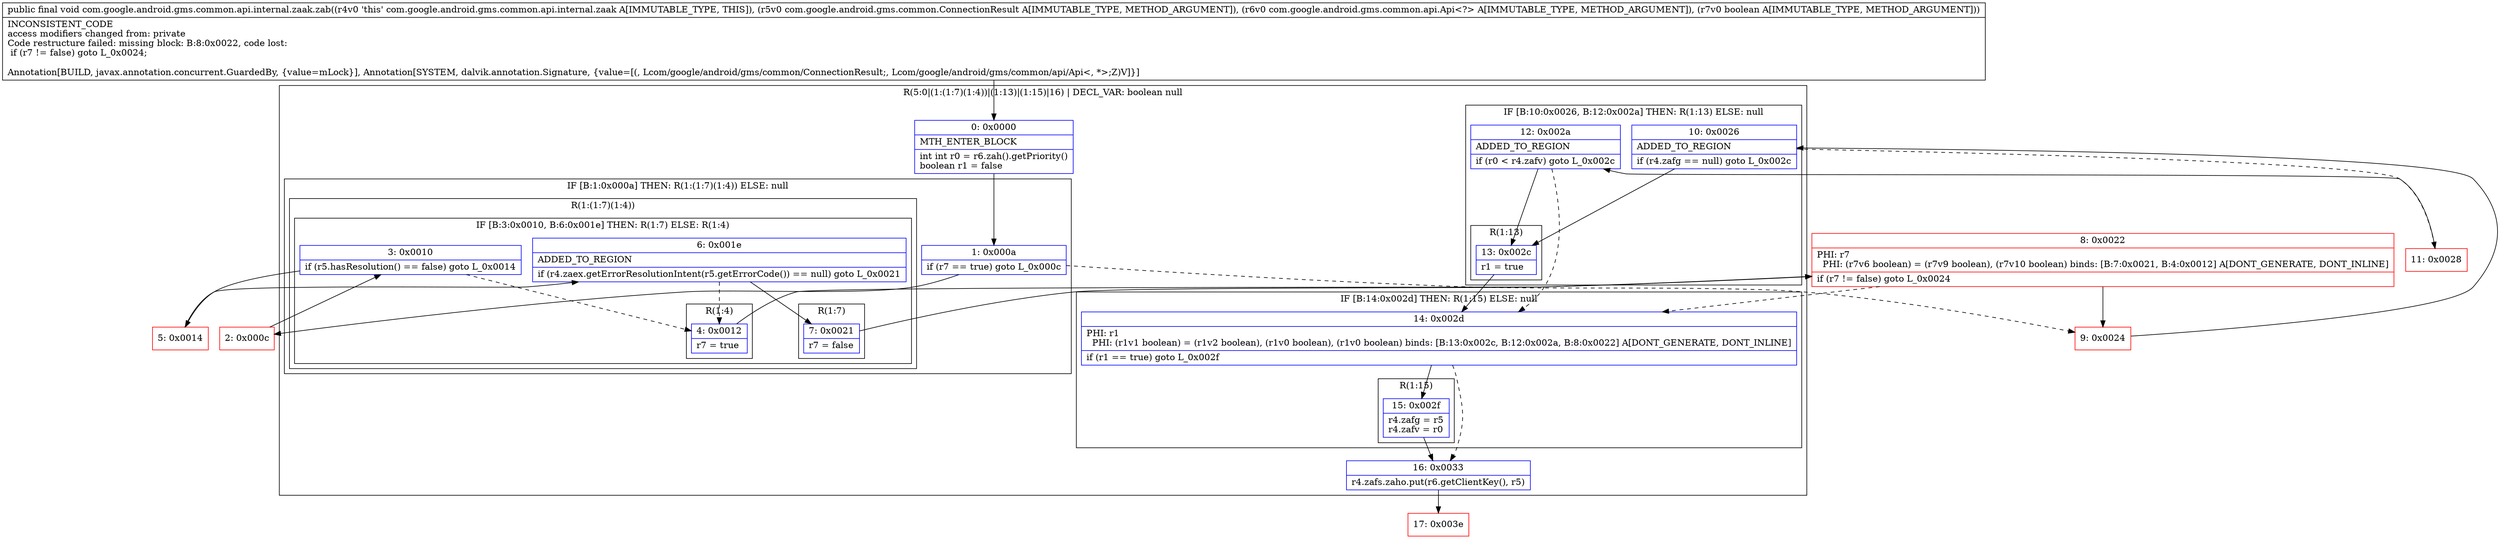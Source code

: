 digraph "CFG forcom.google.android.gms.common.api.internal.zaak.zab(Lcom\/google\/android\/gms\/common\/ConnectionResult;Lcom\/google\/android\/gms\/common\/api\/Api;Z)V" {
subgraph cluster_Region_163326903 {
label = "R(5:0|(1:(1:7)(1:4))|(1:13)|(1:15)|16) | DECL_VAR: boolean null\l";
node [shape=record,color=blue];
Node_0 [shape=record,label="{0\:\ 0x0000|MTH_ENTER_BLOCK\l|int int r0 = r6.zah().getPriority()\lboolean r1 = false\l}"];
subgraph cluster_IfRegion_1314527085 {
label = "IF [B:1:0x000a] THEN: R(1:(1:7)(1:4)) ELSE: null";
node [shape=record,color=blue];
Node_1 [shape=record,label="{1\:\ 0x000a|if (r7 == true) goto L_0x000c\l}"];
subgraph cluster_Region_329144935 {
label = "R(1:(1:7)(1:4))";
node [shape=record,color=blue];
subgraph cluster_IfRegion_1310159968 {
label = "IF [B:3:0x0010, B:6:0x001e] THEN: R(1:7) ELSE: R(1:4)";
node [shape=record,color=blue];
Node_3 [shape=record,label="{3\:\ 0x0010|if (r5.hasResolution() == false) goto L_0x0014\l}"];
Node_6 [shape=record,label="{6\:\ 0x001e|ADDED_TO_REGION\l|if (r4.zaex.getErrorResolutionIntent(r5.getErrorCode()) == null) goto L_0x0021\l}"];
subgraph cluster_Region_1388078611 {
label = "R(1:7)";
node [shape=record,color=blue];
Node_7 [shape=record,label="{7\:\ 0x0021|r7 = false\l}"];
}
subgraph cluster_Region_1240190128 {
label = "R(1:4)";
node [shape=record,color=blue];
Node_4 [shape=record,label="{4\:\ 0x0012|r7 = true\l}"];
}
}
}
}
subgraph cluster_IfRegion_277689065 {
label = "IF [B:10:0x0026, B:12:0x002a] THEN: R(1:13) ELSE: null";
node [shape=record,color=blue];
Node_10 [shape=record,label="{10\:\ 0x0026|ADDED_TO_REGION\l|if (r4.zafg == null) goto L_0x002c\l}"];
Node_12 [shape=record,label="{12\:\ 0x002a|ADDED_TO_REGION\l|if (r0 \< r4.zafv) goto L_0x002c\l}"];
subgraph cluster_Region_1129740725 {
label = "R(1:13)";
node [shape=record,color=blue];
Node_13 [shape=record,label="{13\:\ 0x002c|r1 = true\l}"];
}
}
subgraph cluster_IfRegion_736039931 {
label = "IF [B:14:0x002d] THEN: R(1:15) ELSE: null";
node [shape=record,color=blue];
Node_14 [shape=record,label="{14\:\ 0x002d|PHI: r1 \l  PHI: (r1v1 boolean) = (r1v2 boolean), (r1v0 boolean), (r1v0 boolean) binds: [B:13:0x002c, B:12:0x002a, B:8:0x0022] A[DONT_GENERATE, DONT_INLINE]\l|if (r1 == true) goto L_0x002f\l}"];
subgraph cluster_Region_1512586376 {
label = "R(1:15)";
node [shape=record,color=blue];
Node_15 [shape=record,label="{15\:\ 0x002f|r4.zafg = r5\lr4.zafv = r0\l}"];
}
}
Node_16 [shape=record,label="{16\:\ 0x0033|r4.zafs.zaho.put(r6.getClientKey(), r5)\l}"];
}
Node_2 [shape=record,color=red,label="{2\:\ 0x000c}"];
Node_5 [shape=record,color=red,label="{5\:\ 0x0014}"];
Node_8 [shape=record,color=red,label="{8\:\ 0x0022|PHI: r7 \l  PHI: (r7v6 boolean) = (r7v9 boolean), (r7v10 boolean) binds: [B:7:0x0021, B:4:0x0012] A[DONT_GENERATE, DONT_INLINE]\l|if (r7 != false) goto L_0x0024\l}"];
Node_9 [shape=record,color=red,label="{9\:\ 0x0024}"];
Node_11 [shape=record,color=red,label="{11\:\ 0x0028}"];
Node_17 [shape=record,color=red,label="{17\:\ 0x003e}"];
MethodNode[shape=record,label="{public final void com.google.android.gms.common.api.internal.zaak.zab((r4v0 'this' com.google.android.gms.common.api.internal.zaak A[IMMUTABLE_TYPE, THIS]), (r5v0 com.google.android.gms.common.ConnectionResult A[IMMUTABLE_TYPE, METHOD_ARGUMENT]), (r6v0 com.google.android.gms.common.api.Api\<?\> A[IMMUTABLE_TYPE, METHOD_ARGUMENT]), (r7v0 boolean A[IMMUTABLE_TYPE, METHOD_ARGUMENT]))  | INCONSISTENT_CODE\laccess modifiers changed from: private\lCode restructure failed: missing block: B:8:0x0022, code lost:\l    if (r7 != false) goto L_0x0024;\l\lAnnotation[BUILD, javax.annotation.concurrent.GuardedBy, \{value=mLock\}], Annotation[SYSTEM, dalvik.annotation.Signature, \{value=[(, Lcom\/google\/android\/gms\/common\/ConnectionResult;, Lcom\/google\/android\/gms\/common\/api\/Api\<, *\>;Z)V]\}]\l}"];
MethodNode -> Node_0;
Node_0 -> Node_1;
Node_1 -> Node_2;
Node_1 -> Node_9[style=dashed];
Node_3 -> Node_4[style=dashed];
Node_3 -> Node_5;
Node_6 -> Node_7;
Node_6 -> Node_4[style=dashed];
Node_7 -> Node_8;
Node_4 -> Node_8;
Node_10 -> Node_11[style=dashed];
Node_10 -> Node_13;
Node_12 -> Node_13;
Node_12 -> Node_14[style=dashed];
Node_13 -> Node_14;
Node_14 -> Node_15;
Node_14 -> Node_16[style=dashed];
Node_15 -> Node_16;
Node_16 -> Node_17;
Node_2 -> Node_3;
Node_5 -> Node_6;
Node_8 -> Node_9;
Node_8 -> Node_14[style=dashed];
Node_9 -> Node_10;
Node_11 -> Node_12;
}

